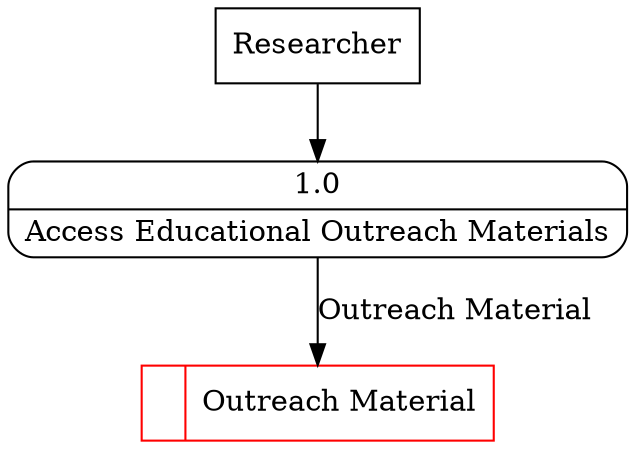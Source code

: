 digraph dfd2{ 
node[shape=record]
200 [label="<f0>  |<f1> Outreach Material " color=red];
201 [label="Researcher" shape=box];
202 [label="{<f0> 1.0|<f1> Access Educational Outreach Materials }" shape=Mrecord];
201 -> 202
202 -> 200 [label="Outreach Material"]
}